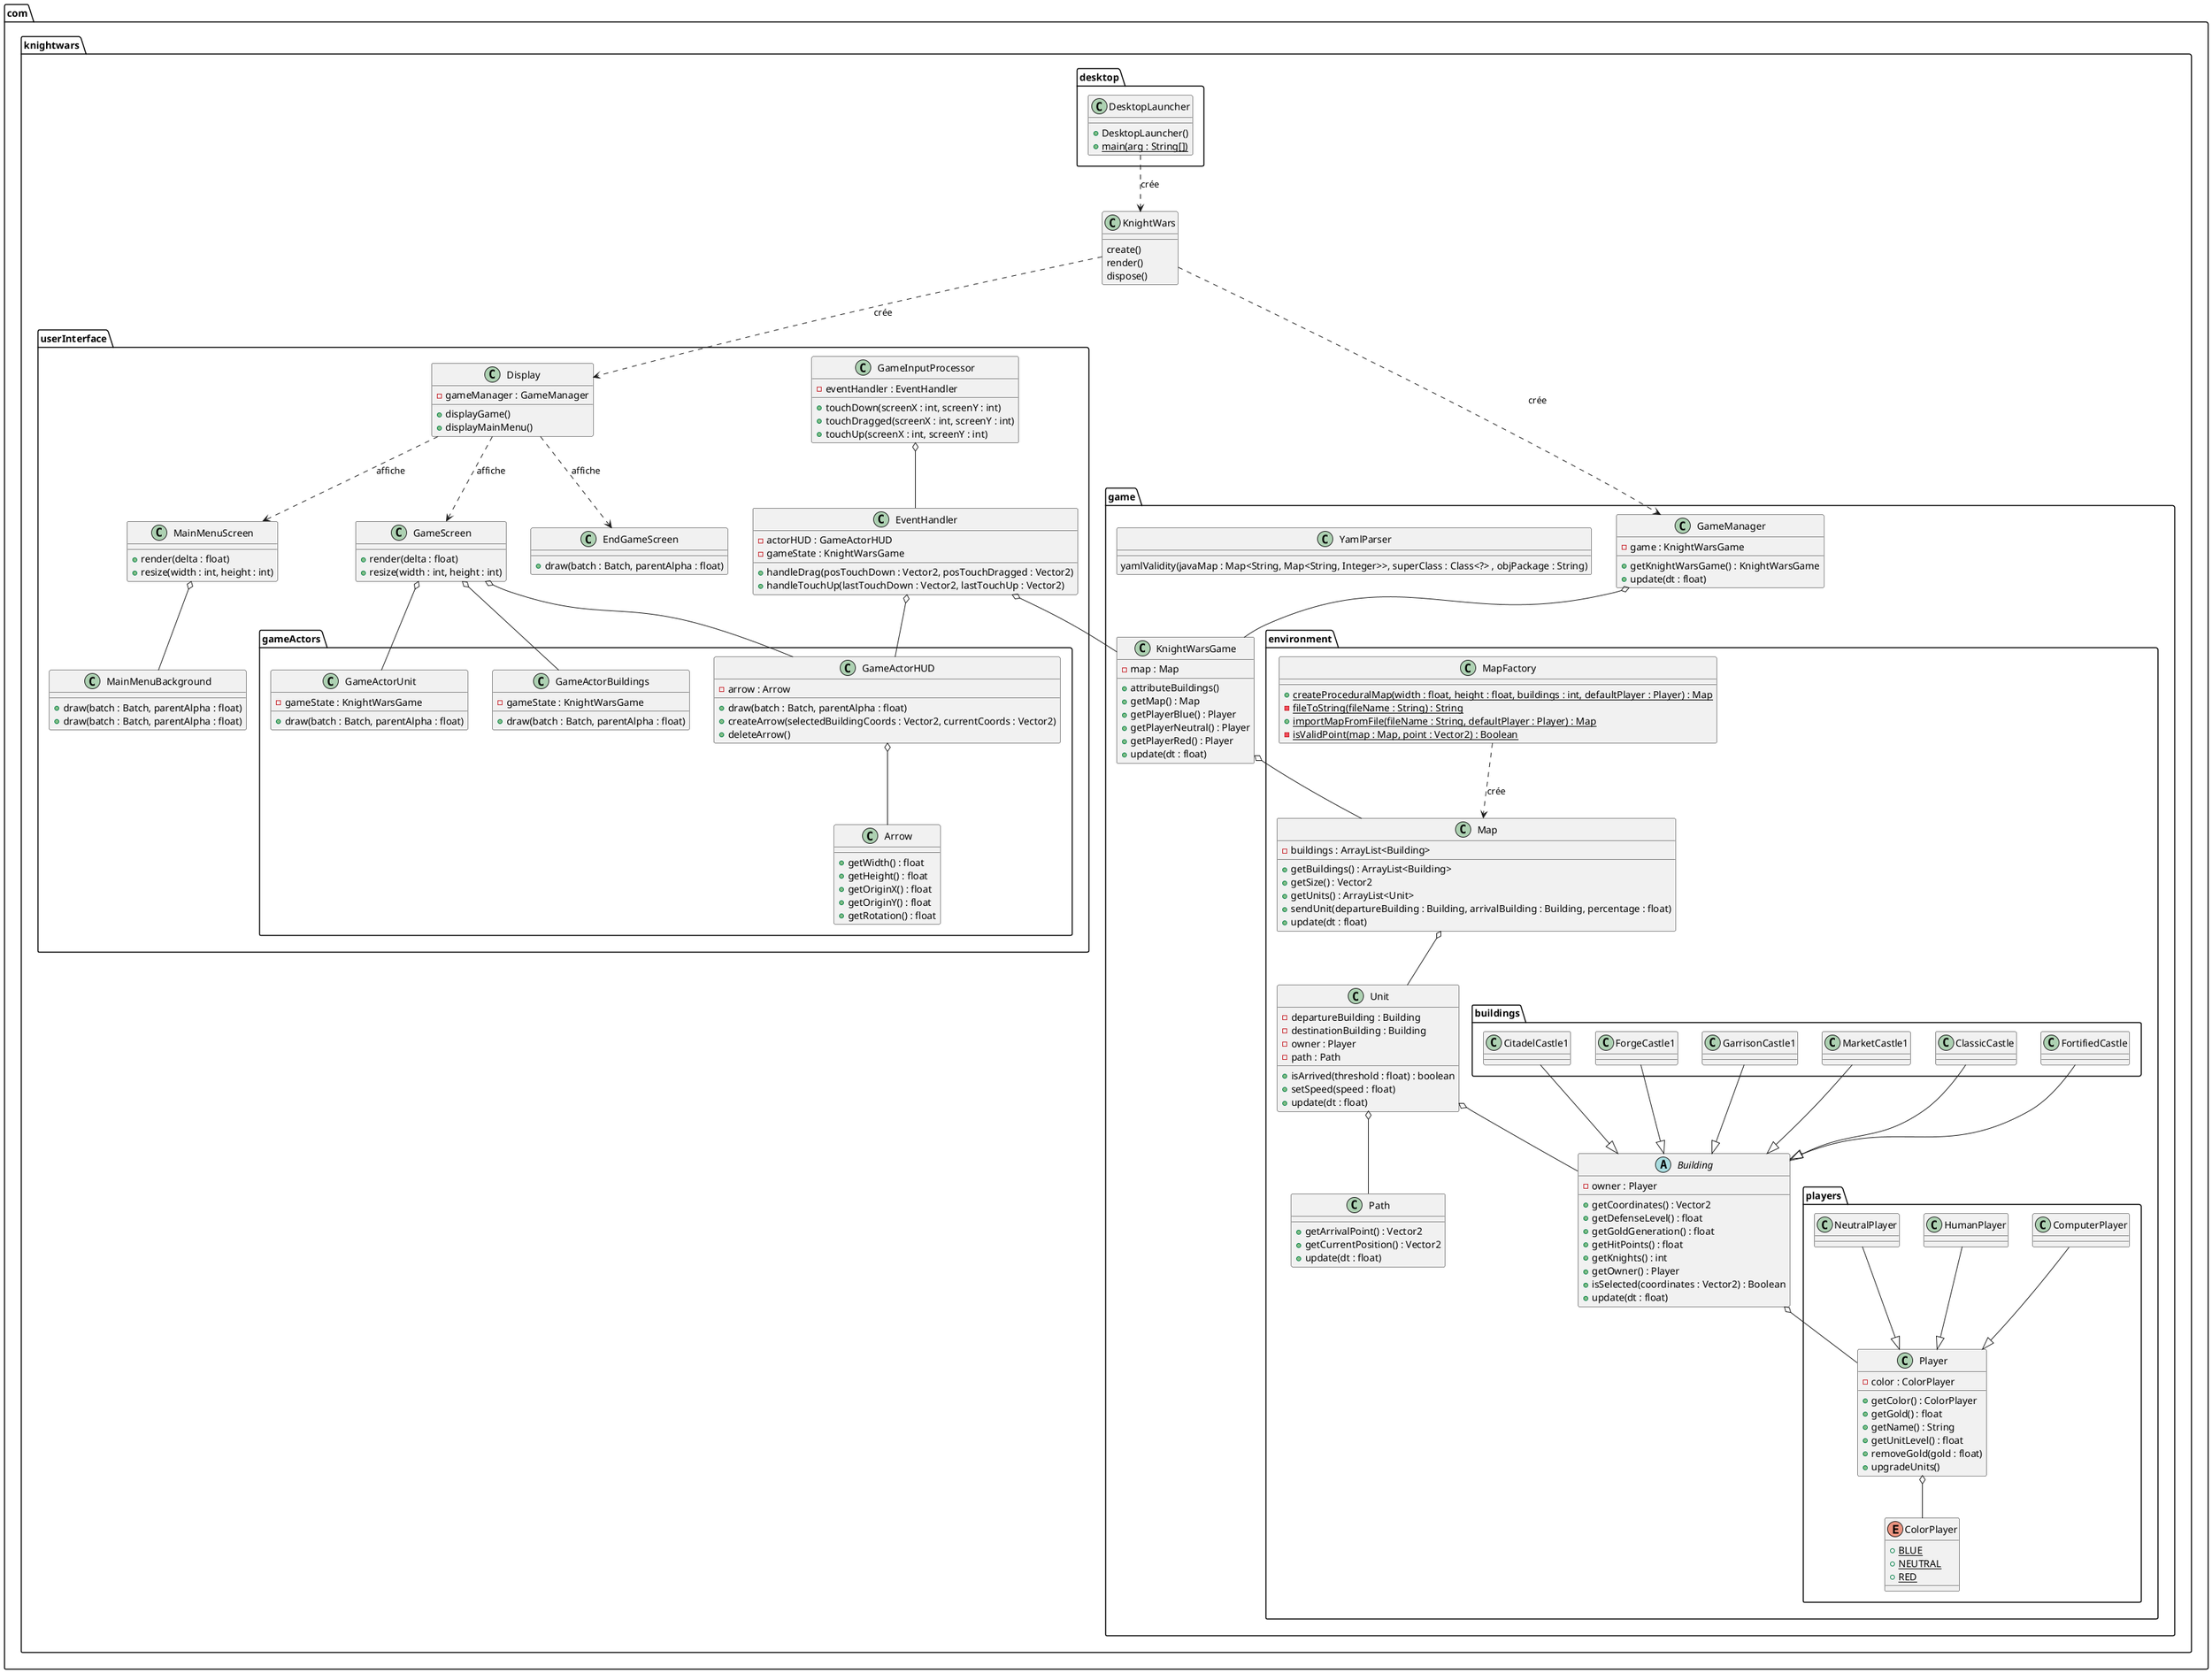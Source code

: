 @startuml

package com.knightwars {
  class KnightWars {
    create()
    render()
    dispose()
  }


  package userInterface {
    class Display {
      - gameManager : GameManager
      + displayGame()
      + displayMainMenu()
    }
    class EventHandler {
      - actorHUD : GameActorHUD
      - gameState : KnightWarsGame
      + handleDrag(posTouchDown : Vector2, posTouchDragged : Vector2)
      + handleTouchUp(lastTouchDown : Vector2, lastTouchUp : Vector2)
    }
    class GameInputProcessor {
      - eventHandler : EventHandler
      + touchDown(screenX : int, screenY : int)
      + touchDragged(screenX : int, screenY : int)
      + touchUp(screenX : int, screenY : int)
    }
    class GameScreen {
      + render(delta : float)
      + resize(width : int, height : int)
    }
    class MainMenuScreen {
      + render(delta : float)
      + resize(width : int, height : int)
    }
    class MainMenuBackground {
      + draw(batch : Batch, parentAlpha : float)
    }
    class MainMenuBackground {
      + draw(batch : Batch, parentAlpha : float)
    }
    class EndGameScreen {
      + draw(batch : Batch, parentAlpha : float)
    }


    package gameActors {
      class Arrow {
        + getWidth() : float
        + getHeight() : float
        + getOriginX() : float
        + getOriginY() : float
        + getRotation() : float
      }
      class GameActorBuildings {
        - gameState : KnightWarsGame
        + draw(batch : Batch, parentAlpha : float)
      }
      class GameActorHUD {
        - arrow : Arrow
        + draw(batch : Batch, parentAlpha : float)
        + createArrow(selectedBuildingCoords : Vector2, currentCoords : Vector2)
        + deleteArrow()
      }
      class GameActorUnit {
        - gameState : KnightWarsGame
        + draw(batch : Batch, parentAlpha : float)
      }
    }
  }


  package desktop {
    class DesktopLauncher {
      + DesktopLauncher()
      + main(arg : String[]) {static}
    }
  }


  package game {

    class GameManager {
      - game : KnightWarsGame
      + getKnightWarsGame() : KnightWarsGame
      + update(dt : float)
    }

    class KnightWarsGame {
      - map : Map
      + attributeBuildings()
      + getMap() : Map
      + getPlayerBlue() : Player
      + getPlayerNeutral() : Player
      + getPlayerRed() : Player
      + update(dt : float)
    }

    class YamlParser {
      yamlValidity(javaMap : Map<String, Map<String, Integer>>, superClass : Class<?> , objPackage : String)
    }

    package environment {

      abstract class Building {
        - owner : Player
        + getCoordinates() : Vector2
        + getDefenseLevel() : float
        + getGoldGeneration() : float
        + getHitPoints() : float
        + getKnights() : int
        + getOwner() : Player
        + isSelected(coordinates : Vector2) : Boolean
        + update(dt : float)
      }

      class Map {
        - buildings : ArrayList<Building>
        + getBuildings() : ArrayList<Building>
        + getSize() : Vector2
        + getUnits() : ArrayList<Unit>
        + sendUnit(departureBuilding : Building, arrivalBuilding : Building, percentage : float)
        + update(dt : float)
      }

      class MapFactory {
        + createProceduralMap(width : float, height : float, buildings : int, defaultPlayer : Player) : Map {static}
        - fileToString(fileName : String) : String {static}
        + importMapFromFile(fileName : String, defaultPlayer : Player) : Map {static}
        - isValidPoint(map : Map, point : Vector2) : Boolean {static}
      }

      class Path {
        + getArrivalPoint() : Vector2
        + getCurrentPosition() : Vector2
        + update(dt : float)
      }

      class Unit {
        - departureBuilding : Building
        - destinationBuilding : Building
        - owner : Player
        - path : Path
        + isArrived(threshold : float) : boolean
        + setSpeed(speed : float)
        + update(dt : float)
      }

      package players {
          class ComputerPlayer
          class HumanPlayer
          class NeutralPlayer

          class Player {
            - color : ColorPlayer
            + getColor() : ColorPlayer
            + getGold() : float
            + getName() : String
            + getUnitLevel() : float
            + removeGold(gold : float)
            + upgradeUnits()
        }

        enum ColorPlayer {
          + BLUE {static}
          + NEUTRAL {static}
          + RED {static}
        }
      }

      package buildings {
        class ClassicCastle
        class FortifiedCastle
        class CitadelCastle1
        class ForgeCastle1
        class GarrisonCastle1
        class MarketCastle1
      }
    }
  }
}

' knightwars
DesktopLauncher ..> KnightWars: crée
KnightWars ..> Display: crée
KnightWars ..> GameManager: crée

' Frontend
Display ..> GameScreen: affiche
Display ..> MainMenuScreen: affiche
Display ..> EndGameScreen: affiche
MainMenuScreen o-- MainMenuBackground
GameScreen o-- GameActorHUD
GameScreen o-- GameActorBuildings
GameScreen o-- GameActorUnit
GameActorHUD o-- Arrow
GameInputProcessor o-- EventHandler
EventHandler o-- GameActorHUD

' Backend
MapFactory ..> Map: crée
GameManager o-- KnightWarsGame
KnightWarsGame o-- Map
Map o-- Unit
Unit o-- Building
Unit o-- Path
Building o-- Player
Player o-- ColorPlayer
ComputerPlayer --|> Player
NeutralPlayer --|> Player
HumanPlayer --|> Player
ClassicCastle --|> Building
FortifiedCastle --|> Building
CitadelCastle1 --|> Building
ForgeCastle1 --|> Building
GarrisonCastle1 --|> Building
MarketCastle1 --|> Building

' Liens frontend - backend
EventHandler o-- KnightWarsGame

@enduml